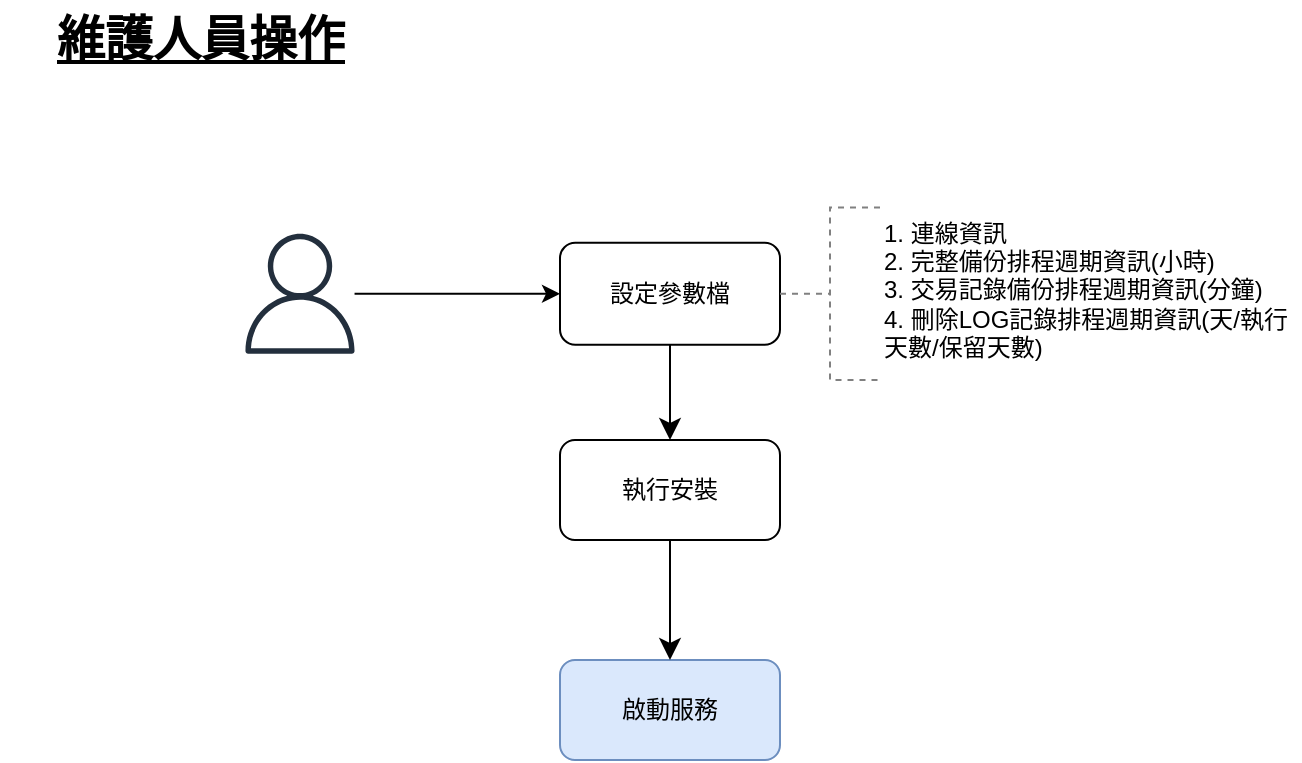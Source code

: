 <mxfile version="20.7.4" type="device" pages="5"><diagram id="YAJ5_RWLDQJutJ9B2ItX" name="第1頁"><mxGraphModel dx="1434" dy="844" grid="1" gridSize="10" guides="1" tooltips="1" connect="1" arrows="1" fold="1" page="1" pageScale="1" pageWidth="827" pageHeight="1169" math="0" shadow="0"><root><mxCell id="0"/><mxCell id="1" parent="0"/><mxCell id="sptj7Wmxo-7cJ-bRj8vk-1" value="" style="sketch=0;outlineConnect=0;fontColor=#232F3E;gradientColor=none;fillColor=#232F3D;strokeColor=none;dashed=0;verticalLabelPosition=bottom;verticalAlign=top;align=center;html=1;fontSize=12;fontStyle=0;aspect=fixed;pointerEvents=1;shape=mxgraph.aws4.user;" vertex="1" parent="1"><mxGeometry x="160" y="156.87" width="60" height="60" as="geometry"/></mxCell><mxCell id="sptj7Wmxo-7cJ-bRj8vk-2" value="維護人員操作" style="text;strokeColor=none;fillColor=none;html=1;fontSize=24;fontStyle=5;verticalAlign=middle;align=center;" vertex="1" parent="1"><mxGeometry x="40" y="40" width="200" height="40" as="geometry"/></mxCell><mxCell id="sptj7Wmxo-7cJ-bRj8vk-3" value="設定參數檔" style="rounded=1;whiteSpace=wrap;html=1;" vertex="1" parent="1"><mxGeometry x="320" y="161.38" width="110" height="51" as="geometry"/></mxCell><mxCell id="sptj7Wmxo-7cJ-bRj8vk-4" value="" style="strokeWidth=1;html=1;shape=mxgraph.flowchart.annotation_2;align=left;labelPosition=right;pointerEvents=1;dashed=1;strokeColor=#808080;" vertex="1" parent="1"><mxGeometry x="430" y="143.75" width="50" height="86.25" as="geometry"/></mxCell><mxCell id="sptj7Wmxo-7cJ-bRj8vk-5" value="&lt;div&gt;1. 連線資訊&lt;/div&gt;&lt;div&gt;2. 完整備份排程週期資訊(小時)&lt;/div&gt;&lt;div&gt;3. 交易記錄備份排程週期資訊(分鐘)&lt;/div&gt;&lt;div style=&quot;&quot;&gt;4. 刪除LOG記錄排程週期資訊(天/執行天數/保留天數)&lt;/div&gt;" style="text;html=1;strokeColor=none;fillColor=none;align=left;verticalAlign=middle;whiteSpace=wrap;rounded=0;dashed=1;strokeWidth=1;" vertex="1" parent="1"><mxGeometry x="480" y="143.75" width="210" height="81.5" as="geometry"/></mxCell><mxCell id="sptj7Wmxo-7cJ-bRj8vk-6" value="執行安裝" style="rounded=1;whiteSpace=wrap;html=1;strokeColor=#000000;strokeWidth=1;" vertex="1" parent="1"><mxGeometry x="320" y="260" width="110" height="50" as="geometry"/></mxCell><mxCell id="sptj7Wmxo-7cJ-bRj8vk-7" value="啟動服務" style="rounded=1;whiteSpace=wrap;html=1;strokeColor=#6c8ebf;strokeWidth=1;fillColor=#dae8fc;" vertex="1" parent="1"><mxGeometry x="320" y="370" width="110" height="50" as="geometry"/></mxCell><mxCell id="sptj7Wmxo-7cJ-bRj8vk-9" value="" style="edgeStyle=segmentEdgeStyle;endArrow=classic;html=1;curved=0;rounded=0;endSize=8;startSize=8;exitX=0.5;exitY=1;exitDx=0;exitDy=0;" edge="1" parent="1" source="sptj7Wmxo-7cJ-bRj8vk-3" target="sptj7Wmxo-7cJ-bRj8vk-6"><mxGeometry width="50" height="50" relative="1" as="geometry"><mxPoint x="370" y="210" as="sourcePoint"/><mxPoint x="600" y="330" as="targetPoint"/></mxGeometry></mxCell><mxCell id="sptj7Wmxo-7cJ-bRj8vk-10" value="" style="edgeStyle=segmentEdgeStyle;endArrow=classic;html=1;curved=0;rounded=0;endSize=8;startSize=8;exitX=0.5;exitY=1;exitDx=0;exitDy=0;entryX=0.5;entryY=0;entryDx=0;entryDy=0;" edge="1" parent="1" source="sptj7Wmxo-7cJ-bRj8vk-6" target="sptj7Wmxo-7cJ-bRj8vk-7"><mxGeometry width="50" height="50" relative="1" as="geometry"><mxPoint x="550" y="380" as="sourcePoint"/><mxPoint x="600" y="330" as="targetPoint"/></mxGeometry></mxCell><mxCell id="4DlTQg7O2CCSVmAXxAEy-1" value="" style="endArrow=classic;html=1;rounded=0;fontSize=12;entryX=0;entryY=0.5;entryDx=0;entryDy=0;" edge="1" parent="1" source="sptj7Wmxo-7cJ-bRj8vk-1" target="sptj7Wmxo-7cJ-bRj8vk-3"><mxGeometry width="50" height="50" relative="1" as="geometry"><mxPoint x="550" y="300" as="sourcePoint"/><mxPoint x="600" y="250" as="targetPoint"/></mxGeometry></mxCell></root></mxGraphModel></diagram><diagram id="Aeorg2Pc73vnFI3Gn5Ne" name="服務啟動"><mxGraphModel dx="1434" dy="844" grid="1" gridSize="10" guides="1" tooltips="1" connect="1" arrows="1" fold="1" page="1" pageScale="1" pageWidth="827" pageHeight="1169" math="0" shadow="0"><root><mxCell id="0"/><mxCell id="1" parent="0"/><mxCell id="SeSPqA4cK4y4004MwbCP-1" value="Start" style="ellipse;whiteSpace=wrap;html=1;strokeColor=#000000;strokeWidth=1;" vertex="1" parent="1"><mxGeometry x="134" y="135" width="120" height="70" as="geometry"/></mxCell><mxCell id="SeSPqA4cK4y4004MwbCP-2" value="服務啟動" style="text;strokeColor=none;fillColor=none;html=1;fontSize=24;fontStyle=5;verticalAlign=middle;align=center;strokeWidth=1;" vertex="1" parent="1"><mxGeometry x="40" y="40" width="150" height="40" as="geometry"/></mxCell><mxCell id="3wmzmTVY-IvoS4e9FRfU-1" value="取得參數檔案資訊" style="rounded=1;whiteSpace=wrap;html=1;strokeColor=#000000;strokeWidth=1;" vertex="1" parent="1"><mxGeometry x="439" y="140" width="120" height="60" as="geometry"/></mxCell><mxCell id="3wmzmTVY-IvoS4e9FRfU-2" value="判斷連線資訊是否可正確連線" style="rhombus;whiteSpace=wrap;html=1;strokeColor=#000000;strokeWidth=1;" vertex="1" parent="1"><mxGeometry x="454" y="230" width="90" height="80" as="geometry"/></mxCell><mxCell id="3wmzmTVY-IvoS4e9FRfU-3" value="判斷完整備份週期是否設定完整" style="rhombus;whiteSpace=wrap;html=1;strokeColor=#000000;strokeWidth=1;" vertex="1" parent="1"><mxGeometry x="459" y="360" width="80" height="80" as="geometry"/></mxCell><mxCell id="3wmzmTVY-IvoS4e9FRfU-4" value="判斷交易記錄備份週期是否設定完整" style="rhombus;whiteSpace=wrap;html=1;strokeColor=#000000;strokeWidth=1;" vertex="1" parent="1"><mxGeometry x="459" y="490" width="80" height="80" as="geometry"/></mxCell><mxCell id="3wmzmTVY-IvoS4e9FRfU-8" value="" style="endArrow=classic;html=1;rounded=0;exitX=0.5;exitY=1;exitDx=0;exitDy=0;entryX=0.5;entryY=0;entryDx=0;entryDy=0;" edge="1" parent="1" source="3wmzmTVY-IvoS4e9FRfU-2" target="3wmzmTVY-IvoS4e9FRfU-3"><mxGeometry relative="1" as="geometry"><mxPoint x="394" y="440" as="sourcePoint"/><mxPoint x="494" y="440" as="targetPoint"/></mxGeometry></mxCell><mxCell id="3wmzmTVY-IvoS4e9FRfU-9" value="是" style="edgeLabel;resizable=0;html=1;align=center;verticalAlign=middle;strokeColor=#000000;strokeWidth=1;" connectable="0" vertex="1" parent="3wmzmTVY-IvoS4e9FRfU-8"><mxGeometry relative="1" as="geometry"/></mxCell><mxCell id="3wmzmTVY-IvoS4e9FRfU-10" value="" style="endArrow=classic;html=1;rounded=0;exitX=0.5;exitY=1;exitDx=0;exitDy=0;entryX=0.5;entryY=0;entryDx=0;entryDy=0;" edge="1" parent="1" source="3wmzmTVY-IvoS4e9FRfU-3" target="3wmzmTVY-IvoS4e9FRfU-4"><mxGeometry relative="1" as="geometry"><mxPoint x="394" y="440" as="sourcePoint"/><mxPoint x="494" y="440" as="targetPoint"/></mxGeometry></mxCell><mxCell id="3wmzmTVY-IvoS4e9FRfU-11" value="是" style="edgeLabel;resizable=0;html=1;align=center;verticalAlign=middle;strokeColor=#000000;strokeWidth=1;" connectable="0" vertex="1" parent="3wmzmTVY-IvoS4e9FRfU-10"><mxGeometry relative="1" as="geometry"/></mxCell><mxCell id="3wmzmTVY-IvoS4e9FRfU-12" value="顯示訊息&lt;br&gt;記錄LOG&lt;br&gt;服務停止" style="rounded=1;whiteSpace=wrap;html=1;strokeColor=#000000;strokeWidth=1;" vertex="1" parent="1"><mxGeometry x="134" y="710" width="120" height="60" as="geometry"/></mxCell><mxCell id="3wmzmTVY-IvoS4e9FRfU-13" value="" style="endArrow=classic;html=1;rounded=0;exitX=0.5;exitY=1;exitDx=0;exitDy=0;" edge="1" parent="1" source="3wmzmTVY-IvoS4e9FRfU-1" target="3wmzmTVY-IvoS4e9FRfU-2"><mxGeometry width="50" height="50" relative="1" as="geometry"><mxPoint x="424" y="470" as="sourcePoint"/><mxPoint x="474" y="420" as="targetPoint"/></mxGeometry></mxCell><mxCell id="3wmzmTVY-IvoS4e9FRfU-14" value="" style="endArrow=classic;html=1;rounded=0;exitX=1;exitY=0.5;exitDx=0;exitDy=0;entryX=0;entryY=0.5;entryDx=0;entryDy=0;" edge="1" parent="1" source="SeSPqA4cK4y4004MwbCP-1" target="3wmzmTVY-IvoS4e9FRfU-1"><mxGeometry width="50" height="50" relative="1" as="geometry"><mxPoint x="424" y="470" as="sourcePoint"/><mxPoint x="474" y="420" as="targetPoint"/></mxGeometry></mxCell><mxCell id="3wmzmTVY-IvoS4e9FRfU-18" value="判斷刪除LOG週期是否設定完整" style="rhombus;whiteSpace=wrap;html=1;strokeColor=#000000;strokeWidth=1;" vertex="1" parent="1"><mxGeometry x="459" y="624.5" width="80" height="80" as="geometry"/></mxCell><mxCell id="3wmzmTVY-IvoS4e9FRfU-19" value="" style="endArrow=classic;html=1;rounded=0;exitX=0.5;exitY=1;exitDx=0;exitDy=0;entryX=0.5;entryY=0;entryDx=0;entryDy=0;" edge="1" parent="1" source="3wmzmTVY-IvoS4e9FRfU-4" target="3wmzmTVY-IvoS4e9FRfU-18"><mxGeometry relative="1" as="geometry"><mxPoint x="394" y="540" as="sourcePoint"/><mxPoint x="494" y="540" as="targetPoint"/></mxGeometry></mxCell><mxCell id="3wmzmTVY-IvoS4e9FRfU-20" value="是" style="edgeLabel;resizable=0;html=1;align=center;verticalAlign=middle;strokeColor=#000000;strokeWidth=1;" connectable="0" vertex="1" parent="3wmzmTVY-IvoS4e9FRfU-19"><mxGeometry relative="1" as="geometry"/></mxCell><mxCell id="3wmzmTVY-IvoS4e9FRfU-26" value="" style="endArrow=classic;html=1;rounded=0;exitX=0;exitY=0.5;exitDx=0;exitDy=0;entryX=0.5;entryY=0;entryDx=0;entryDy=0;" edge="1" parent="1" source="3wmzmTVY-IvoS4e9FRfU-2" target="3wmzmTVY-IvoS4e9FRfU-12"><mxGeometry relative="1" as="geometry"><mxPoint x="394" y="440" as="sourcePoint"/><mxPoint x="494" y="440" as="targetPoint"/><Array as="points"><mxPoint x="194" y="270"/></Array></mxGeometry></mxCell><mxCell id="3wmzmTVY-IvoS4e9FRfU-27" value="否" style="edgeLabel;resizable=0;html=1;align=center;verticalAlign=middle;strokeColor=#000000;strokeWidth=1;" connectable="0" vertex="1" parent="3wmzmTVY-IvoS4e9FRfU-26"><mxGeometry relative="1" as="geometry"><mxPoint x="160" y="-90" as="offset"/></mxGeometry></mxCell><mxCell id="3wmzmTVY-IvoS4e9FRfU-28" value="" style="endArrow=classic;html=1;rounded=0;exitX=0;exitY=0.5;exitDx=0;exitDy=0;entryX=0.5;entryY=0;entryDx=0;entryDy=0;" edge="1" parent="1" source="3wmzmTVY-IvoS4e9FRfU-3" target="3wmzmTVY-IvoS4e9FRfU-12"><mxGeometry relative="1" as="geometry"><mxPoint x="394" y="440" as="sourcePoint"/><mxPoint x="494" y="440" as="targetPoint"/><Array as="points"><mxPoint x="194" y="400"/></Array></mxGeometry></mxCell><mxCell id="3wmzmTVY-IvoS4e9FRfU-29" value="否" style="edgeLabel;resizable=0;html=1;align=center;verticalAlign=middle;strokeColor=#000000;strokeWidth=1;" connectable="0" vertex="1" parent="3wmzmTVY-IvoS4e9FRfU-28"><mxGeometry relative="1" as="geometry"><mxPoint x="160" y="-23" as="offset"/></mxGeometry></mxCell><mxCell id="3wmzmTVY-IvoS4e9FRfU-30" value="" style="endArrow=classic;html=1;rounded=0;exitX=0;exitY=0.5;exitDx=0;exitDy=0;" edge="1" parent="1" source="3wmzmTVY-IvoS4e9FRfU-4"><mxGeometry relative="1" as="geometry"><mxPoint x="394" y="440" as="sourcePoint"/><mxPoint x="194" y="710" as="targetPoint"/><Array as="points"><mxPoint x="194" y="530"/></Array></mxGeometry></mxCell><mxCell id="3wmzmTVY-IvoS4e9FRfU-31" value="否" style="edgeLabel;resizable=0;html=1;align=center;verticalAlign=middle;strokeColor=#000000;strokeWidth=1;" connectable="0" vertex="1" parent="3wmzmTVY-IvoS4e9FRfU-30"><mxGeometry relative="1" as="geometry"><mxPoint x="118" as="offset"/></mxGeometry></mxCell><mxCell id="3wmzmTVY-IvoS4e9FRfU-32" value="" style="endArrow=classic;html=1;rounded=0;exitX=0;exitY=0.5;exitDx=0;exitDy=0;entryX=0.5;entryY=0;entryDx=0;entryDy=0;" edge="1" parent="1" source="3wmzmTVY-IvoS4e9FRfU-18" target="3wmzmTVY-IvoS4e9FRfU-12"><mxGeometry relative="1" as="geometry"><mxPoint x="394" y="440" as="sourcePoint"/><mxPoint x="494" y="440" as="targetPoint"/><Array as="points"><mxPoint x="194" y="665"/></Array></mxGeometry></mxCell><mxCell id="3wmzmTVY-IvoS4e9FRfU-33" value="否" style="edgeLabel;resizable=0;html=1;align=center;verticalAlign=middle;strokeColor=#000000;strokeWidth=1;" connectable="0" vertex="1" parent="3wmzmTVY-IvoS4e9FRfU-32"><mxGeometry relative="1" as="geometry"><mxPoint x="50" as="offset"/></mxGeometry></mxCell><mxCell id="3wmzmTVY-IvoS4e9FRfU-34" value="依週期時間執行完整備份" style="rounded=1;whiteSpace=wrap;html=1;strokeColor=#6c8ebf;strokeWidth=1;fillColor=#dae8fc;" vertex="1" parent="1"><mxGeometry x="304" y="810" width="120" height="60" as="geometry"/></mxCell><mxCell id="3wmzmTVY-IvoS4e9FRfU-35" value="依週期時間執行交易記錄備份" style="rounded=1;whiteSpace=wrap;html=1;strokeColor=#6c8ebf;strokeWidth=1;fillColor=#dae8fc;" vertex="1" parent="1"><mxGeometry x="439" y="810" width="120" height="60" as="geometry"/></mxCell><mxCell id="3wmzmTVY-IvoS4e9FRfU-36" value="依週期時間執行刪除LOG檔" style="rounded=1;whiteSpace=wrap;html=1;strokeColor=#6c8ebf;strokeWidth=1;fillColor=#dae8fc;" vertex="1" parent="1"><mxGeometry x="574" y="810" width="120" height="60" as="geometry"/></mxCell><mxCell id="3wmzmTVY-IvoS4e9FRfU-37" value="" style="edgeStyle=segmentEdgeStyle;endArrow=classic;html=1;curved=0;rounded=0;endSize=8;startSize=8;exitX=0.5;exitY=1;exitDx=0;exitDy=0;entryX=0.5;entryY=0;entryDx=0;entryDy=0;" edge="1" parent="1" source="3wmzmTVY-IvoS4e9FRfU-18" target="3wmzmTVY-IvoS4e9FRfU-34"><mxGeometry width="50" height="50" relative="1" as="geometry"><mxPoint x="424" y="660" as="sourcePoint"/><mxPoint x="474" y="610" as="targetPoint"/><Array as="points"><mxPoint x="499" y="750"/><mxPoint x="364" y="750"/></Array></mxGeometry></mxCell><mxCell id="3wmzmTVY-IvoS4e9FRfU-38" value="" style="edgeStyle=segmentEdgeStyle;endArrow=classic;html=1;curved=0;rounded=0;endSize=8;startSize=8;exitX=0.5;exitY=1;exitDx=0;exitDy=0;entryX=0.5;entryY=0;entryDx=0;entryDy=0;" edge="1" parent="1" source="3wmzmTVY-IvoS4e9FRfU-18" target="3wmzmTVY-IvoS4e9FRfU-36"><mxGeometry width="50" height="50" relative="1" as="geometry"><mxPoint x="424" y="660" as="sourcePoint"/><mxPoint x="474" y="610" as="targetPoint"/><Array as="points"><mxPoint x="499" y="750"/><mxPoint x="634" y="750"/></Array></mxGeometry></mxCell><mxCell id="3wmzmTVY-IvoS4e9FRfU-39" value="" style="endArrow=classic;html=1;rounded=0;exitX=0.5;exitY=1;exitDx=0;exitDy=0;" edge="1" parent="1" source="3wmzmTVY-IvoS4e9FRfU-18" target="3wmzmTVY-IvoS4e9FRfU-35"><mxGeometry width="50" height="50" relative="1" as="geometry"><mxPoint x="424" y="660" as="sourcePoint"/><mxPoint x="474" y="610" as="targetPoint"/></mxGeometry></mxCell></root></mxGraphModel></diagram><diagram id="EQLWEEcHjMGDV9SoNdGA" name="完整備份"><mxGraphModel dx="1434" dy="844" grid="1" gridSize="10" guides="1" tooltips="1" connect="1" arrows="1" fold="1" page="1" pageScale="1" pageWidth="827" pageHeight="1169" math="0" shadow="0"><root><mxCell id="0"/><mxCell id="1" parent="0"/><mxCell id="rer0pYnBxJEbWLSROGPx-1" value="&lt;u style=&quot;border-color: var(--border-color);&quot;&gt;執行完整備份&lt;/u&gt;" style="text;strokeColor=none;fillColor=none;html=1;fontSize=24;fontStyle=1;verticalAlign=middle;align=center;strokeWidth=1;" vertex="1" parent="1"><mxGeometry x="40" y="40" width="220" height="40" as="geometry"/></mxCell><mxCell id="rer0pYnBxJEbWLSROGPx-2" value="Start" style="ellipse;whiteSpace=wrap;html=1;strokeColor=#000000;strokeWidth=1;" vertex="1" parent="1"><mxGeometry x="150" y="100" width="120" height="70" as="geometry"/></mxCell><mxCell id="rer0pYnBxJEbWLSROGPx-3" value="判斷各分組狀態，是否完成上一次備份" style="rhombus;whiteSpace=wrap;html=1;strokeColor=#000000;strokeWidth=1;" vertex="1" parent="1"><mxGeometry x="335" y="320" width="90" height="80" as="geometry"/></mxCell><mxCell id="rer0pYnBxJEbWLSROGPx-4" value="查詢分組資訊" style="rounded=1;whiteSpace=wrap;html=1;strokeColor=#000000;strokeWidth=1;fontSize=12;" vertex="1" parent="1"><mxGeometry x="320" y="105" width="120" height="60" as="geometry"/></mxCell><mxCell id="rer0pYnBxJEbWLSROGPx-5" value="依分組數量啟動執行序" style="rounded=1;whiteSpace=wrap;html=1;strokeColor=#000000;strokeWidth=1;fontSize=12;" vertex="1" parent="1"><mxGeometry x="320" y="210" width="120" height="60" as="geometry"/></mxCell><mxCell id="rer0pYnBxJEbWLSROGPx-6" value="登錄狀態 = 執行中" style="rounded=1;whiteSpace=wrap;html=1;strokeColor=#000000;strokeWidth=1;fontSize=12;" vertex="1" parent="1"><mxGeometry x="340" y="490" width="120" height="60" as="geometry"/></mxCell><mxCell id="rer0pYnBxJEbWLSROGPx-7" value="依分組下的資料庫逐一執行以下動作" style="rounded=1;whiteSpace=wrap;html=1;strokeColor=#000000;strokeWidth=1;fontSize=12;" vertex="1" parent="1"><mxGeometry x="340" y="580" width="120" height="60" as="geometry"/></mxCell><mxCell id="rer0pYnBxJEbWLSROGPx-8" value="執行序" style="shape=umlFrame;whiteSpace=wrap;html=1;width=60;height=30;boundedLbl=1;verticalAlign=middle;align=left;spacingLeft=5;strokeColor=#000000;strokeWidth=1;fontSize=12;" vertex="1" parent="1"><mxGeometry x="280" y="450" width="500" height="560" as="geometry"/></mxCell><mxCell id="rer0pYnBxJEbWLSROGPx-9" value="依備份時間點檢查交易記錄" style="rounded=1;whiteSpace=wrap;html=1;strokeColor=#000000;strokeWidth=1;fontSize=12;" vertex="1" parent="1"><mxGeometry x="495" y="580" width="120" height="60" as="geometry"/></mxCell><mxCell id="rer0pYnBxJEbWLSROGPx-10" value="檔案是否存在" style="rhombus;whiteSpace=wrap;html=1;strokeColor=#000000;strokeWidth=1;fontSize=12;" vertex="1" parent="1"><mxGeometry x="515" y="670" width="80" height="80" as="geometry"/></mxCell><mxCell id="rer0pYnBxJEbWLSROGPx-11" value="備份交易記錄" style="rounded=1;whiteSpace=wrap;html=1;strokeColor=#000000;strokeWidth=1;fontSize=12;" vertex="1" parent="1"><mxGeometry x="640" y="680" width="120" height="60" as="geometry"/></mxCell><mxCell id="rer0pYnBxJEbWLSROGPx-12" value="DB完整備份" style="rounded=1;whiteSpace=wrap;html=1;strokeColor=#000000;strokeWidth=1;fontSize=12;" vertex="1" parent="1"><mxGeometry x="495" y="800" width="120" height="60" as="geometry"/></mxCell><mxCell id="rer0pYnBxJEbWLSROGPx-13" value="登錄狀態 = 完成" style="rounded=1;whiteSpace=wrap;html=1;strokeColor=#000000;strokeWidth=1;fontSize=12;" vertex="1" parent="1"><mxGeometry x="340" y="910" width="120" height="60" as="geometry"/></mxCell><mxCell id="rer0pYnBxJEbWLSROGPx-14" value="是否還有末備份的資料庫" style="rhombus;whiteSpace=wrap;html=1;strokeColor=#000000;strokeWidth=1;fontSize=12;" vertex="1" parent="1"><mxGeometry x="360" y="790" width="80" height="80" as="geometry"/></mxCell><mxCell id="rer0pYnBxJEbWLSROGPx-15" value="執行完成" style="rounded=1;whiteSpace=wrap;html=1;strokeColor=#000000;strokeWidth=1;fontSize=12;" vertex="1" parent="1"><mxGeometry x="120" y="910" width="120" height="60" as="geometry"/></mxCell><mxCell id="rer0pYnBxJEbWLSROGPx-16" value="" style="endArrow=classic;html=1;rounded=0;fontSize=12;exitX=1;exitY=0.5;exitDx=0;exitDy=0;" edge="1" parent="1" source="rer0pYnBxJEbWLSROGPx-2" target="rer0pYnBxJEbWLSROGPx-4"><mxGeometry width="50" height="50" relative="1" as="geometry"><mxPoint x="450" y="430" as="sourcePoint"/><mxPoint x="500" y="380" as="targetPoint"/></mxGeometry></mxCell><mxCell id="rer0pYnBxJEbWLSROGPx-17" value="" style="endArrow=classic;html=1;rounded=0;fontSize=12;exitX=0.5;exitY=1;exitDx=0;exitDy=0;" edge="1" parent="1" source="rer0pYnBxJEbWLSROGPx-4" target="rer0pYnBxJEbWLSROGPx-5"><mxGeometry width="50" height="50" relative="1" as="geometry"><mxPoint x="450" y="430" as="sourcePoint"/><mxPoint x="210" y="300" as="targetPoint"/></mxGeometry></mxCell><mxCell id="rer0pYnBxJEbWLSROGPx-19" value="" style="endArrow=classic;html=1;rounded=0;fontSize=12;exitX=0.5;exitY=1;exitDx=0;exitDy=0;entryX=0.5;entryY=0;entryDx=0;entryDy=0;" edge="1" parent="1" source="rer0pYnBxJEbWLSROGPx-6" target="rer0pYnBxJEbWLSROGPx-7"><mxGeometry width="50" height="50" relative="1" as="geometry"><mxPoint x="420" y="680" as="sourcePoint"/><mxPoint x="460" y="580" as="targetPoint"/></mxGeometry></mxCell><mxCell id="rer0pYnBxJEbWLSROGPx-21" value="" style="endArrow=classic;html=1;rounded=0;fontSize=12;exitX=0.5;exitY=1;exitDx=0;exitDy=0;" edge="1" parent="1" source="rer0pYnBxJEbWLSROGPx-9" target="rer0pYnBxJEbWLSROGPx-10"><mxGeometry width="50" height="50" relative="1" as="geometry"><mxPoint x="420" y="780" as="sourcePoint"/><mxPoint x="470" y="730" as="targetPoint"/></mxGeometry></mxCell><mxCell id="rer0pYnBxJEbWLSROGPx-24" value="" style="endArrow=classic;html=1;rounded=0;fontSize=12;exitX=0.5;exitY=1;exitDx=0;exitDy=0;entryX=0.5;entryY=0;entryDx=0;entryDy=0;" edge="1" parent="1" source="rer0pYnBxJEbWLSROGPx-10" target="rer0pYnBxJEbWLSROGPx-12"><mxGeometry relative="1" as="geometry"><mxPoint x="390" y="650" as="sourcePoint"/><mxPoint x="490" y="650" as="targetPoint"/><Array as="points"><mxPoint x="555" y="770"/></Array></mxGeometry></mxCell><mxCell id="rer0pYnBxJEbWLSROGPx-25" value="是" style="edgeLabel;resizable=0;html=1;align=center;verticalAlign=middle;strokeColor=#000000;strokeWidth=1;fontSize=12;" connectable="0" vertex="1" parent="rer0pYnBxJEbWLSROGPx-24"><mxGeometry relative="1" as="geometry"><mxPoint y="-5" as="offset"/></mxGeometry></mxCell><mxCell id="rer0pYnBxJEbWLSROGPx-26" value="" style="endArrow=classic;html=1;rounded=0;fontSize=12;exitX=0;exitY=0.5;exitDx=0;exitDy=0;entryX=1;entryY=0.5;entryDx=0;entryDy=0;" edge="1" parent="1" source="rer0pYnBxJEbWLSROGPx-12" target="rer0pYnBxJEbWLSROGPx-14"><mxGeometry width="50" height="50" relative="1" as="geometry"><mxPoint x="420" y="680" as="sourcePoint"/><mxPoint x="470" y="630" as="targetPoint"/></mxGeometry></mxCell><mxCell id="rer0pYnBxJEbWLSROGPx-27" value="" style="endArrow=classic;html=1;rounded=0;fontSize=12;exitX=0.5;exitY=0;exitDx=0;exitDy=0;entryX=0.5;entryY=1;entryDx=0;entryDy=0;" edge="1" parent="1" source="rer0pYnBxJEbWLSROGPx-14" target="rer0pYnBxJEbWLSROGPx-7"><mxGeometry relative="1" as="geometry"><mxPoint x="390" y="650" as="sourcePoint"/><mxPoint x="490" y="650" as="targetPoint"/></mxGeometry></mxCell><mxCell id="rer0pYnBxJEbWLSROGPx-28" value="是" style="edgeLabel;resizable=0;html=1;align=center;verticalAlign=middle;strokeColor=#000000;strokeWidth=1;fontSize=12;" connectable="0" vertex="1" parent="rer0pYnBxJEbWLSROGPx-27"><mxGeometry relative="1" as="geometry"/></mxCell><mxCell id="rer0pYnBxJEbWLSROGPx-29" value="" style="endArrow=classic;html=1;rounded=0;fontSize=12;exitX=0.5;exitY=1;exitDx=0;exitDy=0;entryX=0.5;entryY=0;entryDx=0;entryDy=0;" edge="1" parent="1" source="rer0pYnBxJEbWLSROGPx-14" target="rer0pYnBxJEbWLSROGPx-13"><mxGeometry relative="1" as="geometry"><mxPoint x="390" y="650" as="sourcePoint"/><mxPoint x="490" y="650" as="targetPoint"/></mxGeometry></mxCell><mxCell id="rer0pYnBxJEbWLSROGPx-30" value="否" style="edgeLabel;resizable=0;html=1;align=center;verticalAlign=middle;strokeColor=#000000;strokeWidth=1;fontSize=12;" connectable="0" vertex="1" parent="rer0pYnBxJEbWLSROGPx-29"><mxGeometry relative="1" as="geometry"/></mxCell><mxCell id="rer0pYnBxJEbWLSROGPx-31" value="" style="endArrow=classic;html=1;rounded=0;fontSize=12;exitX=0;exitY=0.5;exitDx=0;exitDy=0;entryX=1;entryY=0.5;entryDx=0;entryDy=0;" edge="1" parent="1" source="rer0pYnBxJEbWLSROGPx-13" target="rer0pYnBxJEbWLSROGPx-15"><mxGeometry width="50" height="50" relative="1" as="geometry"><mxPoint x="420" y="680" as="sourcePoint"/><mxPoint x="470" y="630" as="targetPoint"/></mxGeometry></mxCell><mxCell id="rer0pYnBxJEbWLSROGPx-32" value="" style="endArrow=classic;html=1;rounded=0;fontSize=12;exitX=0.5;exitY=1;exitDx=0;exitDy=0;entryX=0.198;entryY=0;entryDx=0;entryDy=0;entryPerimeter=0;" edge="1" parent="1" source="rer0pYnBxJEbWLSROGPx-3" target="rer0pYnBxJEbWLSROGPx-8"><mxGeometry relative="1" as="geometry"><mxPoint x="220" y="290" as="sourcePoint"/><mxPoint x="260" y="350" as="targetPoint"/></mxGeometry></mxCell><mxCell id="rer0pYnBxJEbWLSROGPx-33" value="是，執行本組本次備份" style="edgeLabel;resizable=0;html=1;align=center;verticalAlign=middle;strokeColor=#000000;strokeWidth=1;fontSize=12;" connectable="0" vertex="1" parent="rer0pYnBxJEbWLSROGPx-32"><mxGeometry relative="1" as="geometry"/></mxCell><mxCell id="1mu0_gKDPLNRf5QyxM3F-1" value="" style="endArrow=classic;html=1;rounded=0;fontSize=12;exitX=1;exitY=0.5;exitDx=0;exitDy=0;entryX=0;entryY=0.5;entryDx=0;entryDy=0;" edge="1" parent="1" source="rer0pYnBxJEbWLSROGPx-7" target="rer0pYnBxJEbWLSROGPx-9"><mxGeometry width="50" height="50" relative="1" as="geometry"><mxPoint x="426" y="660" as="sourcePoint"/><mxPoint x="476" y="610" as="targetPoint"/></mxGeometry></mxCell><mxCell id="1mu0_gKDPLNRf5QyxM3F-2" value="" style="endArrow=classic;html=1;rounded=0;fontSize=12;exitX=1;exitY=0.5;exitDx=0;exitDy=0;entryX=0;entryY=0.5;entryDx=0;entryDy=0;" edge="1" parent="1" source="rer0pYnBxJEbWLSROGPx-10" target="rer0pYnBxJEbWLSROGPx-11"><mxGeometry relative="1" as="geometry"><mxPoint x="396" y="630" as="sourcePoint"/><mxPoint x="496" y="630" as="targetPoint"/></mxGeometry></mxCell><mxCell id="1mu0_gKDPLNRf5QyxM3F-3" value="否" style="edgeLabel;resizable=0;html=1;align=center;verticalAlign=middle;strokeColor=#000000;strokeWidth=1;fontSize=12;" connectable="0" vertex="1" parent="1mu0_gKDPLNRf5QyxM3F-2"><mxGeometry relative="1" as="geometry"/></mxCell><mxCell id="1mu0_gKDPLNRf5QyxM3F-4" value="" style="endArrow=classic;html=1;rounded=0;fontSize=12;exitX=0.5;exitY=1;exitDx=0;exitDy=0;entryX=1;entryY=0.5;entryDx=0;entryDy=0;" edge="1" parent="1" source="rer0pYnBxJEbWLSROGPx-11" target="rer0pYnBxJEbWLSROGPx-12"><mxGeometry width="50" height="50" relative="1" as="geometry"><mxPoint x="426" y="660" as="sourcePoint"/><mxPoint x="476" y="610" as="targetPoint"/><Array as="points"><mxPoint x="700" y="830"/></Array></mxGeometry></mxCell><mxCell id="ouO4UcEyUM_V7lpTpEA--3" value="" style="endArrow=classic;html=1;rounded=0;fontSize=12;exitX=0.5;exitY=1;exitDx=0;exitDy=0;entryX=0.5;entryY=0;entryDx=0;entryDy=0;" edge="1" parent="1" source="rer0pYnBxJEbWLSROGPx-5" target="rer0pYnBxJEbWLSROGPx-3"><mxGeometry width="50" height="50" relative="1" as="geometry"><mxPoint x="390" y="400" as="sourcePoint"/><mxPoint x="440" y="350" as="targetPoint"/></mxGeometry></mxCell><mxCell id="ouO4UcEyUM_V7lpTpEA--4" value="" style="endArrow=classic;html=1;rounded=0;fontSize=12;exitX=0;exitY=0.5;exitDx=0;exitDy=0;entryX=0.5;entryY=0;entryDx=0;entryDy=0;" edge="1" parent="1" source="rer0pYnBxJEbWLSROGPx-3" target="rer0pYnBxJEbWLSROGPx-15"><mxGeometry relative="1" as="geometry"><mxPoint x="360" y="570" as="sourcePoint"/><mxPoint x="460" y="570" as="targetPoint"/><Array as="points"><mxPoint x="180" y="360"/></Array></mxGeometry></mxCell><mxCell id="ouO4UcEyUM_V7lpTpEA--5" value="否，本組本次不備份" style="edgeLabel;resizable=0;html=1;align=center;verticalAlign=middle;strokeColor=#000000;strokeWidth=1;fontSize=12;" connectable="0" vertex="1" parent="ouO4UcEyUM_V7lpTpEA--4"><mxGeometry relative="1" as="geometry"/></mxCell></root></mxGraphModel></diagram><diagram id="PQ-QaiK-rnaT1bVzmR_S" name="交易記錄備份"><mxGraphModel dx="1434" dy="844" grid="1" gridSize="10" guides="1" tooltips="1" connect="1" arrows="1" fold="1" page="1" pageScale="1" pageWidth="827" pageHeight="1169" math="0" shadow="0"><root><mxCell id="0"/><mxCell id="1" parent="0"/><mxCell id="RzjcFrx07zjHXWfxMmY5-1" value="&lt;font style=&quot;font-size: 24px;&quot;&gt;&lt;u&gt;執行交易記錄備份&lt;/u&gt;&lt;/font&gt;" style="text;strokeColor=none;fillColor=none;html=1;fontSize=24;fontStyle=1;verticalAlign=middle;align=center;strokeWidth=1;" vertex="1" parent="1"><mxGeometry x="40" y="40" width="220" height="40" as="geometry"/></mxCell><mxCell id="eOYkCZTWz4xynmcC5Iej-1" value="Start" style="ellipse;whiteSpace=wrap;html=1;strokeColor=#000000;strokeWidth=1;" vertex="1" parent="1"><mxGeometry x="150" y="100" width="120" height="70" as="geometry"/></mxCell><mxCell id="ksmxYSy3fq4MpUKevRQF-1" value="判斷各分組狀態，是否完成上一次備份" style="rhombus;whiteSpace=wrap;html=1;strokeColor=#000000;strokeWidth=1;" vertex="1" parent="1"><mxGeometry x="335" y="320" width="90" height="80" as="geometry"/></mxCell><mxCell id="ksmxYSy3fq4MpUKevRQF-2" value="查詢分組資訊" style="rounded=1;whiteSpace=wrap;html=1;strokeColor=#000000;strokeWidth=1;fontSize=12;" vertex="1" parent="1"><mxGeometry x="320" y="105" width="120" height="60" as="geometry"/></mxCell><mxCell id="8KOAC9dtGwkkk3LB0-nM-1" value="依分組數量啟動執行序" style="rounded=1;whiteSpace=wrap;html=1;strokeColor=#000000;strokeWidth=1;fontSize=12;" vertex="1" parent="1"><mxGeometry x="320" y="210" width="120" height="60" as="geometry"/></mxCell><mxCell id="8KOAC9dtGwkkk3LB0-nM-2" value="登錄狀態 = 執行中" style="rounded=1;whiteSpace=wrap;html=1;strokeColor=#000000;strokeWidth=1;fontSize=12;" vertex="1" parent="1"><mxGeometry x="340" y="490" width="120" height="60" as="geometry"/></mxCell><mxCell id="8KOAC9dtGwkkk3LB0-nM-3" value="依分組下的資料庫逐一執行以下動作" style="rounded=1;whiteSpace=wrap;html=1;strokeColor=#000000;strokeWidth=1;fontSize=12;" vertex="1" parent="1"><mxGeometry x="340" y="580" width="120" height="60" as="geometry"/></mxCell><mxCell id="8KOAC9dtGwkkk3LB0-nM-4" value="執行序" style="shape=umlFrame;whiteSpace=wrap;html=1;width=60;height=30;boundedLbl=1;verticalAlign=middle;align=left;spacingLeft=5;strokeColor=#000000;strokeWidth=1;fontSize=12;" vertex="1" parent="1"><mxGeometry x="280" y="450" width="500" height="550" as="geometry"/></mxCell><mxCell id="8KOAC9dtGwkkk3LB0-nM-5" value="依備份時間點檢查交易記錄" style="rounded=1;whiteSpace=wrap;html=1;strokeColor=#000000;strokeWidth=1;fontSize=12;" vertex="1" parent="1"><mxGeometry x="495" y="580" width="120" height="60" as="geometry"/></mxCell><mxCell id="8KOAC9dtGwkkk3LB0-nM-6" value="檔案是否存在" style="rhombus;whiteSpace=wrap;html=1;strokeColor=#000000;strokeWidth=1;fontSize=12;" vertex="1" parent="1"><mxGeometry x="515" y="670" width="80" height="80" as="geometry"/></mxCell><mxCell id="8KOAC9dtGwkkk3LB0-nM-7" value="備份交易記錄" style="rounded=1;whiteSpace=wrap;html=1;strokeColor=#000000;strokeWidth=1;fontSize=12;" vertex="1" parent="1"><mxGeometry x="640" y="680" width="120" height="60" as="geometry"/></mxCell><mxCell id="8KOAC9dtGwkkk3LB0-nM-9" value="登錄狀態 = 完成" style="rounded=1;whiteSpace=wrap;html=1;strokeColor=#000000;strokeWidth=1;fontSize=12;" vertex="1" parent="1"><mxGeometry x="495" y="910" width="120" height="60" as="geometry"/></mxCell><mxCell id="8FJkJBNipQmdiER4Bz5a-1" value="是否還有末備份的資料庫" style="rhombus;whiteSpace=wrap;html=1;strokeColor=#000000;strokeWidth=1;fontSize=12;" vertex="1" parent="1"><mxGeometry x="515" y="800" width="80" height="80" as="geometry"/></mxCell><mxCell id="8FJkJBNipQmdiER4Bz5a-2" value="執行完成" style="rounded=1;whiteSpace=wrap;html=1;strokeColor=#000000;strokeWidth=1;fontSize=12;" vertex="1" parent="1"><mxGeometry x="120" y="910" width="120" height="60" as="geometry"/></mxCell><mxCell id="8FJkJBNipQmdiER4Bz5a-5" value="" style="endArrow=classic;html=1;rounded=0;fontSize=12;exitX=0.5;exitY=1;exitDx=0;exitDy=0;" edge="1" parent="1" source="ksmxYSy3fq4MpUKevRQF-2" target="8KOAC9dtGwkkk3LB0-nM-1"><mxGeometry width="50" height="50" relative="1" as="geometry"><mxPoint x="460" y="330" as="sourcePoint"/><mxPoint x="510" y="280" as="targetPoint"/></mxGeometry></mxCell><mxCell id="8FJkJBNipQmdiER4Bz5a-9" value="" style="endArrow=classic;html=1;rounded=0;fontSize=12;exitX=0.5;exitY=1;exitDx=0;exitDy=0;entryX=0.5;entryY=0;entryDx=0;entryDy=0;" edge="1" parent="1" source="8KOAC9dtGwkkk3LB0-nM-2" target="8KOAC9dtGwkkk3LB0-nM-3"><mxGeometry width="50" height="50" relative="1" as="geometry"><mxPoint x="420" y="680" as="sourcePoint"/><mxPoint x="460" y="580" as="targetPoint"/></mxGeometry></mxCell><mxCell id="8FJkJBNipQmdiER4Bz5a-11" value="" style="endArrow=classic;html=1;rounded=0;fontSize=12;exitX=0.5;exitY=1;exitDx=0;exitDy=0;" edge="1" parent="1" source="8KOAC9dtGwkkk3LB0-nM-5" target="8KOAC9dtGwkkk3LB0-nM-6"><mxGeometry width="50" height="50" relative="1" as="geometry"><mxPoint x="420" y="780" as="sourcePoint"/><mxPoint x="470" y="730" as="targetPoint"/></mxGeometry></mxCell><mxCell id="8FJkJBNipQmdiER4Bz5a-21" value="" style="endArrow=classic;html=1;rounded=0;fontSize=12;exitX=0;exitY=0.5;exitDx=0;exitDy=0;entryX=0.5;entryY=1;entryDx=0;entryDy=0;" edge="1" parent="1" source="8FJkJBNipQmdiER4Bz5a-1" target="8KOAC9dtGwkkk3LB0-nM-3"><mxGeometry relative="1" as="geometry"><mxPoint x="390" y="650" as="sourcePoint"/><mxPoint x="490" y="650" as="targetPoint"/><Array as="points"><mxPoint x="400" y="840"/></Array></mxGeometry></mxCell><mxCell id="8FJkJBNipQmdiER4Bz5a-22" value="是" style="edgeLabel;resizable=0;html=1;align=center;verticalAlign=middle;strokeColor=#000000;strokeWidth=1;fontSize=12;" connectable="0" vertex="1" parent="8FJkJBNipQmdiER4Bz5a-21"><mxGeometry relative="1" as="geometry"/></mxCell><mxCell id="8FJkJBNipQmdiER4Bz5a-24" value="" style="endArrow=classic;html=1;rounded=0;fontSize=12;exitX=0.5;exitY=1;exitDx=0;exitDy=0;entryX=0.5;entryY=0;entryDx=0;entryDy=0;" edge="1" parent="1" source="8FJkJBNipQmdiER4Bz5a-1" target="8KOAC9dtGwkkk3LB0-nM-9"><mxGeometry relative="1" as="geometry"><mxPoint x="390" y="650" as="sourcePoint"/><mxPoint x="490" y="650" as="targetPoint"/></mxGeometry></mxCell><mxCell id="8FJkJBNipQmdiER4Bz5a-25" value="否" style="edgeLabel;resizable=0;html=1;align=center;verticalAlign=middle;strokeColor=#000000;strokeWidth=1;fontSize=12;" connectable="0" vertex="1" parent="8FJkJBNipQmdiER4Bz5a-24"><mxGeometry relative="1" as="geometry"/></mxCell><mxCell id="8FJkJBNipQmdiER4Bz5a-26" value="" style="endArrow=classic;html=1;rounded=0;fontSize=12;exitX=0;exitY=0.5;exitDx=0;exitDy=0;entryX=1;entryY=0.5;entryDx=0;entryDy=0;" edge="1" parent="1" source="8KOAC9dtGwkkk3LB0-nM-9" target="8FJkJBNipQmdiER4Bz5a-2"><mxGeometry width="50" height="50" relative="1" as="geometry"><mxPoint x="420" y="680" as="sourcePoint"/><mxPoint x="470" y="630" as="targetPoint"/></mxGeometry></mxCell><mxCell id="8YllGefJW7x5J78ZmTuL-4" value="" style="endArrow=classic;html=1;rounded=0;fontSize=12;exitX=1;exitY=0.5;exitDx=0;exitDy=0;entryX=0;entryY=0.5;entryDx=0;entryDy=0;" edge="1" parent="1" source="8KOAC9dtGwkkk3LB0-nM-6" target="8KOAC9dtGwkkk3LB0-nM-7"><mxGeometry relative="1" as="geometry"><mxPoint x="396" y="860" as="sourcePoint"/><mxPoint x="496" y="860" as="targetPoint"/></mxGeometry></mxCell><mxCell id="8YllGefJW7x5J78ZmTuL-5" value="否" style="edgeLabel;resizable=0;html=1;align=center;verticalAlign=middle;strokeColor=#000000;strokeWidth=1;fontSize=12;" connectable="0" vertex="1" parent="8YllGefJW7x5J78ZmTuL-4"><mxGeometry relative="1" as="geometry"/></mxCell><mxCell id="8YllGefJW7x5J78ZmTuL-6" value="" style="endArrow=classic;html=1;rounded=0;fontSize=12;exitX=0.5;exitY=1;exitDx=0;exitDy=0;entryX=1;entryY=0.5;entryDx=0;entryDy=0;" edge="1" parent="1" source="8KOAC9dtGwkkk3LB0-nM-7" target="8FJkJBNipQmdiER4Bz5a-1"><mxGeometry width="50" height="50" relative="1" as="geometry"><mxPoint x="426" y="890" as="sourcePoint"/><mxPoint x="615" y="830" as="targetPoint"/><Array as="points"><mxPoint x="700" y="840"/></Array></mxGeometry></mxCell><mxCell id="3hFI8nhb3yve27h_UR54-2" value="" style="endArrow=classic;html=1;rounded=0;fontSize=12;exitX=1;exitY=0.5;exitDx=0;exitDy=0;" edge="1" parent="1" source="8KOAC9dtGwkkk3LB0-nM-3" target="8KOAC9dtGwkkk3LB0-nM-5"><mxGeometry width="50" height="50" relative="1" as="geometry"><mxPoint x="426" y="790" as="sourcePoint"/><mxPoint x="476" y="740" as="targetPoint"/></mxGeometry></mxCell><mxCell id="dP6lvq_Ek9tdagDa-Ias-3" value="" style="endArrow=classic;html=1;rounded=0;fontSize=12;exitX=0.5;exitY=1;exitDx=0;exitDy=0;entryX=0.5;entryY=0;entryDx=0;entryDy=0;" edge="1" parent="1" source="8KOAC9dtGwkkk3LB0-nM-6" target="8FJkJBNipQmdiER4Bz5a-1"><mxGeometry relative="1" as="geometry"><mxPoint x="396" y="760" as="sourcePoint"/><mxPoint x="496" y="760" as="targetPoint"/></mxGeometry></mxCell><mxCell id="dP6lvq_Ek9tdagDa-Ias-4" value="是" style="edgeLabel;resizable=0;html=1;align=center;verticalAlign=middle;strokeColor=#000000;strokeWidth=1;fontSize=12;" connectable="0" vertex="1" parent="dP6lvq_Ek9tdagDa-Ias-3"><mxGeometry relative="1" as="geometry"/></mxCell><mxCell id="-J7EjHF0vtzJb7CQbuMM-1" value="" style="endArrow=classic;html=1;rounded=0;fontSize=12;exitX=1;exitY=0.5;exitDx=0;exitDy=0;entryX=0;entryY=0.5;entryDx=0;entryDy=0;" edge="1" parent="1" source="eOYkCZTWz4xynmcC5Iej-1" target="ksmxYSy3fq4MpUKevRQF-2"><mxGeometry width="50" height="50" relative="1" as="geometry"><mxPoint x="390" y="400" as="sourcePoint"/><mxPoint x="440" y="350" as="targetPoint"/></mxGeometry></mxCell><mxCell id="gjLWRJlZiTNZea-vjAu2-1" value="" style="endArrow=classic;html=1;rounded=0;fontSize=12;exitX=0.5;exitY=1;exitDx=0;exitDy=0;" edge="1" parent="1" source="8KOAC9dtGwkkk3LB0-nM-1" target="ksmxYSy3fq4MpUKevRQF-1"><mxGeometry width="50" height="50" relative="1" as="geometry"><mxPoint x="390" y="500" as="sourcePoint"/><mxPoint x="440" y="450" as="targetPoint"/></mxGeometry></mxCell><mxCell id="URRNtSpH7sWhwudyFRGJ-1" value="" style="endArrow=classic;html=1;rounded=0;fontSize=12;exitX=0.5;exitY=1;exitDx=0;exitDy=0;entryX=0.198;entryY=0;entryDx=0;entryDy=0;entryPerimeter=0;" edge="1" parent="1"><mxGeometry relative="1" as="geometry"><mxPoint x="380" y="400" as="sourcePoint"/><mxPoint x="379" y="450" as="targetPoint"/></mxGeometry></mxCell><mxCell id="URRNtSpH7sWhwudyFRGJ-2" value="是，執行本組本次備份" style="edgeLabel;resizable=0;html=1;align=center;verticalAlign=middle;strokeColor=#000000;strokeWidth=1;fontSize=12;" connectable="0" vertex="1" parent="URRNtSpH7sWhwudyFRGJ-1"><mxGeometry relative="1" as="geometry"/></mxCell><mxCell id="3PjyN0-Jye1HEQdGpXE1-1" value="" style="endArrow=classic;html=1;rounded=0;fontSize=12;exitX=0;exitY=0.5;exitDx=0;exitDy=0;entryX=0.5;entryY=0;entryDx=0;entryDy=0;" edge="1" parent="1"><mxGeometry relative="1" as="geometry"><mxPoint x="335" y="360" as="sourcePoint"/><mxPoint x="180" y="910" as="targetPoint"/><Array as="points"><mxPoint x="180" y="360"/></Array></mxGeometry></mxCell><mxCell id="3PjyN0-Jye1HEQdGpXE1-2" value="否，本組本次不備份" style="edgeLabel;resizable=0;html=1;align=center;verticalAlign=middle;strokeColor=#000000;strokeWidth=1;fontSize=12;" connectable="0" vertex="1" parent="3PjyN0-Jye1HEQdGpXE1-1"><mxGeometry relative="1" as="geometry"/></mxCell></root></mxGraphModel></diagram><diagram id="x6sxgelGwCSTcBpk-4HA" name="刪除LOG"><mxGraphModel dx="1434" dy="844" grid="1" gridSize="10" guides="1" tooltips="1" connect="1" arrows="1" fold="1" page="1" pageScale="1" pageWidth="827" pageHeight="1169" math="0" shadow="0"><root><mxCell id="0"/><mxCell id="1" parent="0"/><mxCell id="XLK6rvVVaStjEBGHswJe-1" value="執行刪除LOG" style="text;strokeColor=none;fillColor=none;html=1;fontSize=24;fontStyle=5;verticalAlign=middle;align=center;strokeWidth=1;" vertex="1" parent="1"><mxGeometry x="40" y="40" width="170" height="40" as="geometry"/></mxCell><mxCell id="lQWUSNJ9LWQUjRIynp10-1" value="Start" style="ellipse;whiteSpace=wrap;html=1;strokeColor=#000000;strokeWidth=1;fontSize=12;" vertex="1" parent="1"><mxGeometry x="240" y="130" width="120" height="80" as="geometry"/></mxCell><mxCell id="Dnv9qI7PJrmzEj1NcYfn-1" value="逐一查看LOG檔" style="rounded=1;whiteSpace=wrap;html=1;strokeColor=#000000;strokeWidth=1;fontSize=12;" vertex="1" parent="1"><mxGeometry x="240" y="300" width="120" height="60" as="geometry"/></mxCell><mxCell id="Dnv9qI7PJrmzEj1NcYfn-2" value="檔案日期是否超過保留天數" style="rhombus;whiteSpace=wrap;html=1;strokeColor=#000000;strokeWidth=1;fontSize=12;" vertex="1" parent="1"><mxGeometry x="260" y="430" width="80" height="80" as="geometry"/></mxCell><mxCell id="ZcH-_1wk6Z1kClz9L3A4-1" value="是否還有未查看LOG檔" style="rhombus;whiteSpace=wrap;html=1;strokeColor=#000000;strokeWidth=1;fontSize=12;" vertex="1" parent="1"><mxGeometry x="100" y="430" width="80" height="80" as="geometry"/></mxCell><mxCell id="V44Wdc6HgY_1HdVEXq1J-1" value="刪除LOG檔" style="rounded=1;whiteSpace=wrap;html=1;strokeColor=#000000;strokeWidth=1;fontSize=12;" vertex="1" parent="1"><mxGeometry x="410" y="440" width="120" height="60" as="geometry"/></mxCell><mxCell id="GBZZwIwZZB8M-aSWgNLR-1" value="" style="endArrow=classic;html=1;rounded=0;fontSize=12;exitX=0.5;exitY=1;exitDx=0;exitDy=0;entryX=0.5;entryY=0;entryDx=0;entryDy=0;" edge="1" parent="1" source="lQWUSNJ9LWQUjRIynp10-1" target="Dnv9qI7PJrmzEj1NcYfn-1"><mxGeometry width="50" height="50" relative="1" as="geometry"><mxPoint x="230" y="360" as="sourcePoint"/><mxPoint x="280" y="310" as="targetPoint"/></mxGeometry></mxCell><mxCell id="GBZZwIwZZB8M-aSWgNLR-2" value="" style="endArrow=classic;html=1;rounded=0;fontSize=12;exitX=0.5;exitY=1;exitDx=0;exitDy=0;entryX=0.5;entryY=0;entryDx=0;entryDy=0;" edge="1" parent="1" source="Dnv9qI7PJrmzEj1NcYfn-1" target="Dnv9qI7PJrmzEj1NcYfn-2"><mxGeometry width="50" height="50" relative="1" as="geometry"><mxPoint x="230" y="360" as="sourcePoint"/><mxPoint x="280" y="310" as="targetPoint"/></mxGeometry></mxCell><mxCell id="GBZZwIwZZB8M-aSWgNLR-3" value="" style="endArrow=classic;html=1;rounded=0;fontSize=12;exitX=1;exitY=0.5;exitDx=0;exitDy=0;entryX=0;entryY=0.5;entryDx=0;entryDy=0;" edge="1" parent="1" source="Dnv9qI7PJrmzEj1NcYfn-2" target="V44Wdc6HgY_1HdVEXq1J-1"><mxGeometry relative="1" as="geometry"><mxPoint x="200" y="540" as="sourcePoint"/><mxPoint x="300" y="540" as="targetPoint"/></mxGeometry></mxCell><mxCell id="GBZZwIwZZB8M-aSWgNLR-4" value="是" style="edgeLabel;resizable=0;html=1;align=center;verticalAlign=middle;strokeColor=#000000;strokeWidth=1;fontSize=12;" connectable="0" vertex="1" parent="GBZZwIwZZB8M-aSWgNLR-3"><mxGeometry relative="1" as="geometry"/></mxCell><mxCell id="GBZZwIwZZB8M-aSWgNLR-5" value="執行完成" style="rounded=1;whiteSpace=wrap;html=1;strokeColor=#000000;strokeWidth=1;fontSize=12;" vertex="1" parent="1"><mxGeometry x="80" y="575" width="120" height="60" as="geometry"/></mxCell><mxCell id="GBZZwIwZZB8M-aSWgNLR-9" value="" style="endArrow=classic;html=1;rounded=0;fontSize=12;exitX=0;exitY=0.5;exitDx=0;exitDy=0;entryX=1;entryY=0.5;entryDx=0;entryDy=0;" edge="1" parent="1" source="Dnv9qI7PJrmzEj1NcYfn-2" target="ZcH-_1wk6Z1kClz9L3A4-1"><mxGeometry relative="1" as="geometry"><mxPoint x="200" y="440" as="sourcePoint"/><mxPoint x="300" y="440" as="targetPoint"/></mxGeometry></mxCell><mxCell id="GBZZwIwZZB8M-aSWgNLR-10" value="否" style="edgeLabel;resizable=0;html=1;align=center;verticalAlign=middle;strokeColor=#000000;strokeWidth=1;fontSize=12;" connectable="0" vertex="1" parent="GBZZwIwZZB8M-aSWgNLR-9"><mxGeometry relative="1" as="geometry"/></mxCell><mxCell id="GBZZwIwZZB8M-aSWgNLR-13" value="" style="endArrow=classic;html=1;rounded=0;fontSize=12;exitX=0.5;exitY=0;exitDx=0;exitDy=0;entryX=0;entryY=0.5;entryDx=0;entryDy=0;" edge="1" parent="1" source="ZcH-_1wk6Z1kClz9L3A4-1" target="Dnv9qI7PJrmzEj1NcYfn-1"><mxGeometry relative="1" as="geometry"><mxPoint x="200" y="440" as="sourcePoint"/><mxPoint x="300" y="440" as="targetPoint"/><Array as="points"><mxPoint x="140" y="330"/></Array></mxGeometry></mxCell><mxCell id="GBZZwIwZZB8M-aSWgNLR-14" value="是" style="edgeLabel;resizable=0;html=1;align=center;verticalAlign=middle;strokeColor=#000000;strokeWidth=1;fontSize=12;" connectable="0" vertex="1" parent="GBZZwIwZZB8M-aSWgNLR-13"><mxGeometry relative="1" as="geometry"><mxPoint y="40" as="offset"/></mxGeometry></mxCell><mxCell id="GBZZwIwZZB8M-aSWgNLR-15" value="" style="endArrow=classic;html=1;rounded=0;fontSize=12;exitX=0.5;exitY=1;exitDx=0;exitDy=0;entryX=0.5;entryY=0;entryDx=0;entryDy=0;" edge="1" parent="1" source="ZcH-_1wk6Z1kClz9L3A4-1" target="GBZZwIwZZB8M-aSWgNLR-5"><mxGeometry relative="1" as="geometry"><mxPoint x="200" y="440" as="sourcePoint"/><mxPoint x="300" y="440" as="targetPoint"/></mxGeometry></mxCell><mxCell id="GBZZwIwZZB8M-aSWgNLR-16" value="否" style="edgeLabel;resizable=0;html=1;align=center;verticalAlign=middle;strokeColor=#000000;strokeWidth=1;fontSize=12;" connectable="0" vertex="1" parent="GBZZwIwZZB8M-aSWgNLR-15"><mxGeometry relative="1" as="geometry"/></mxCell></root></mxGraphModel></diagram></mxfile>